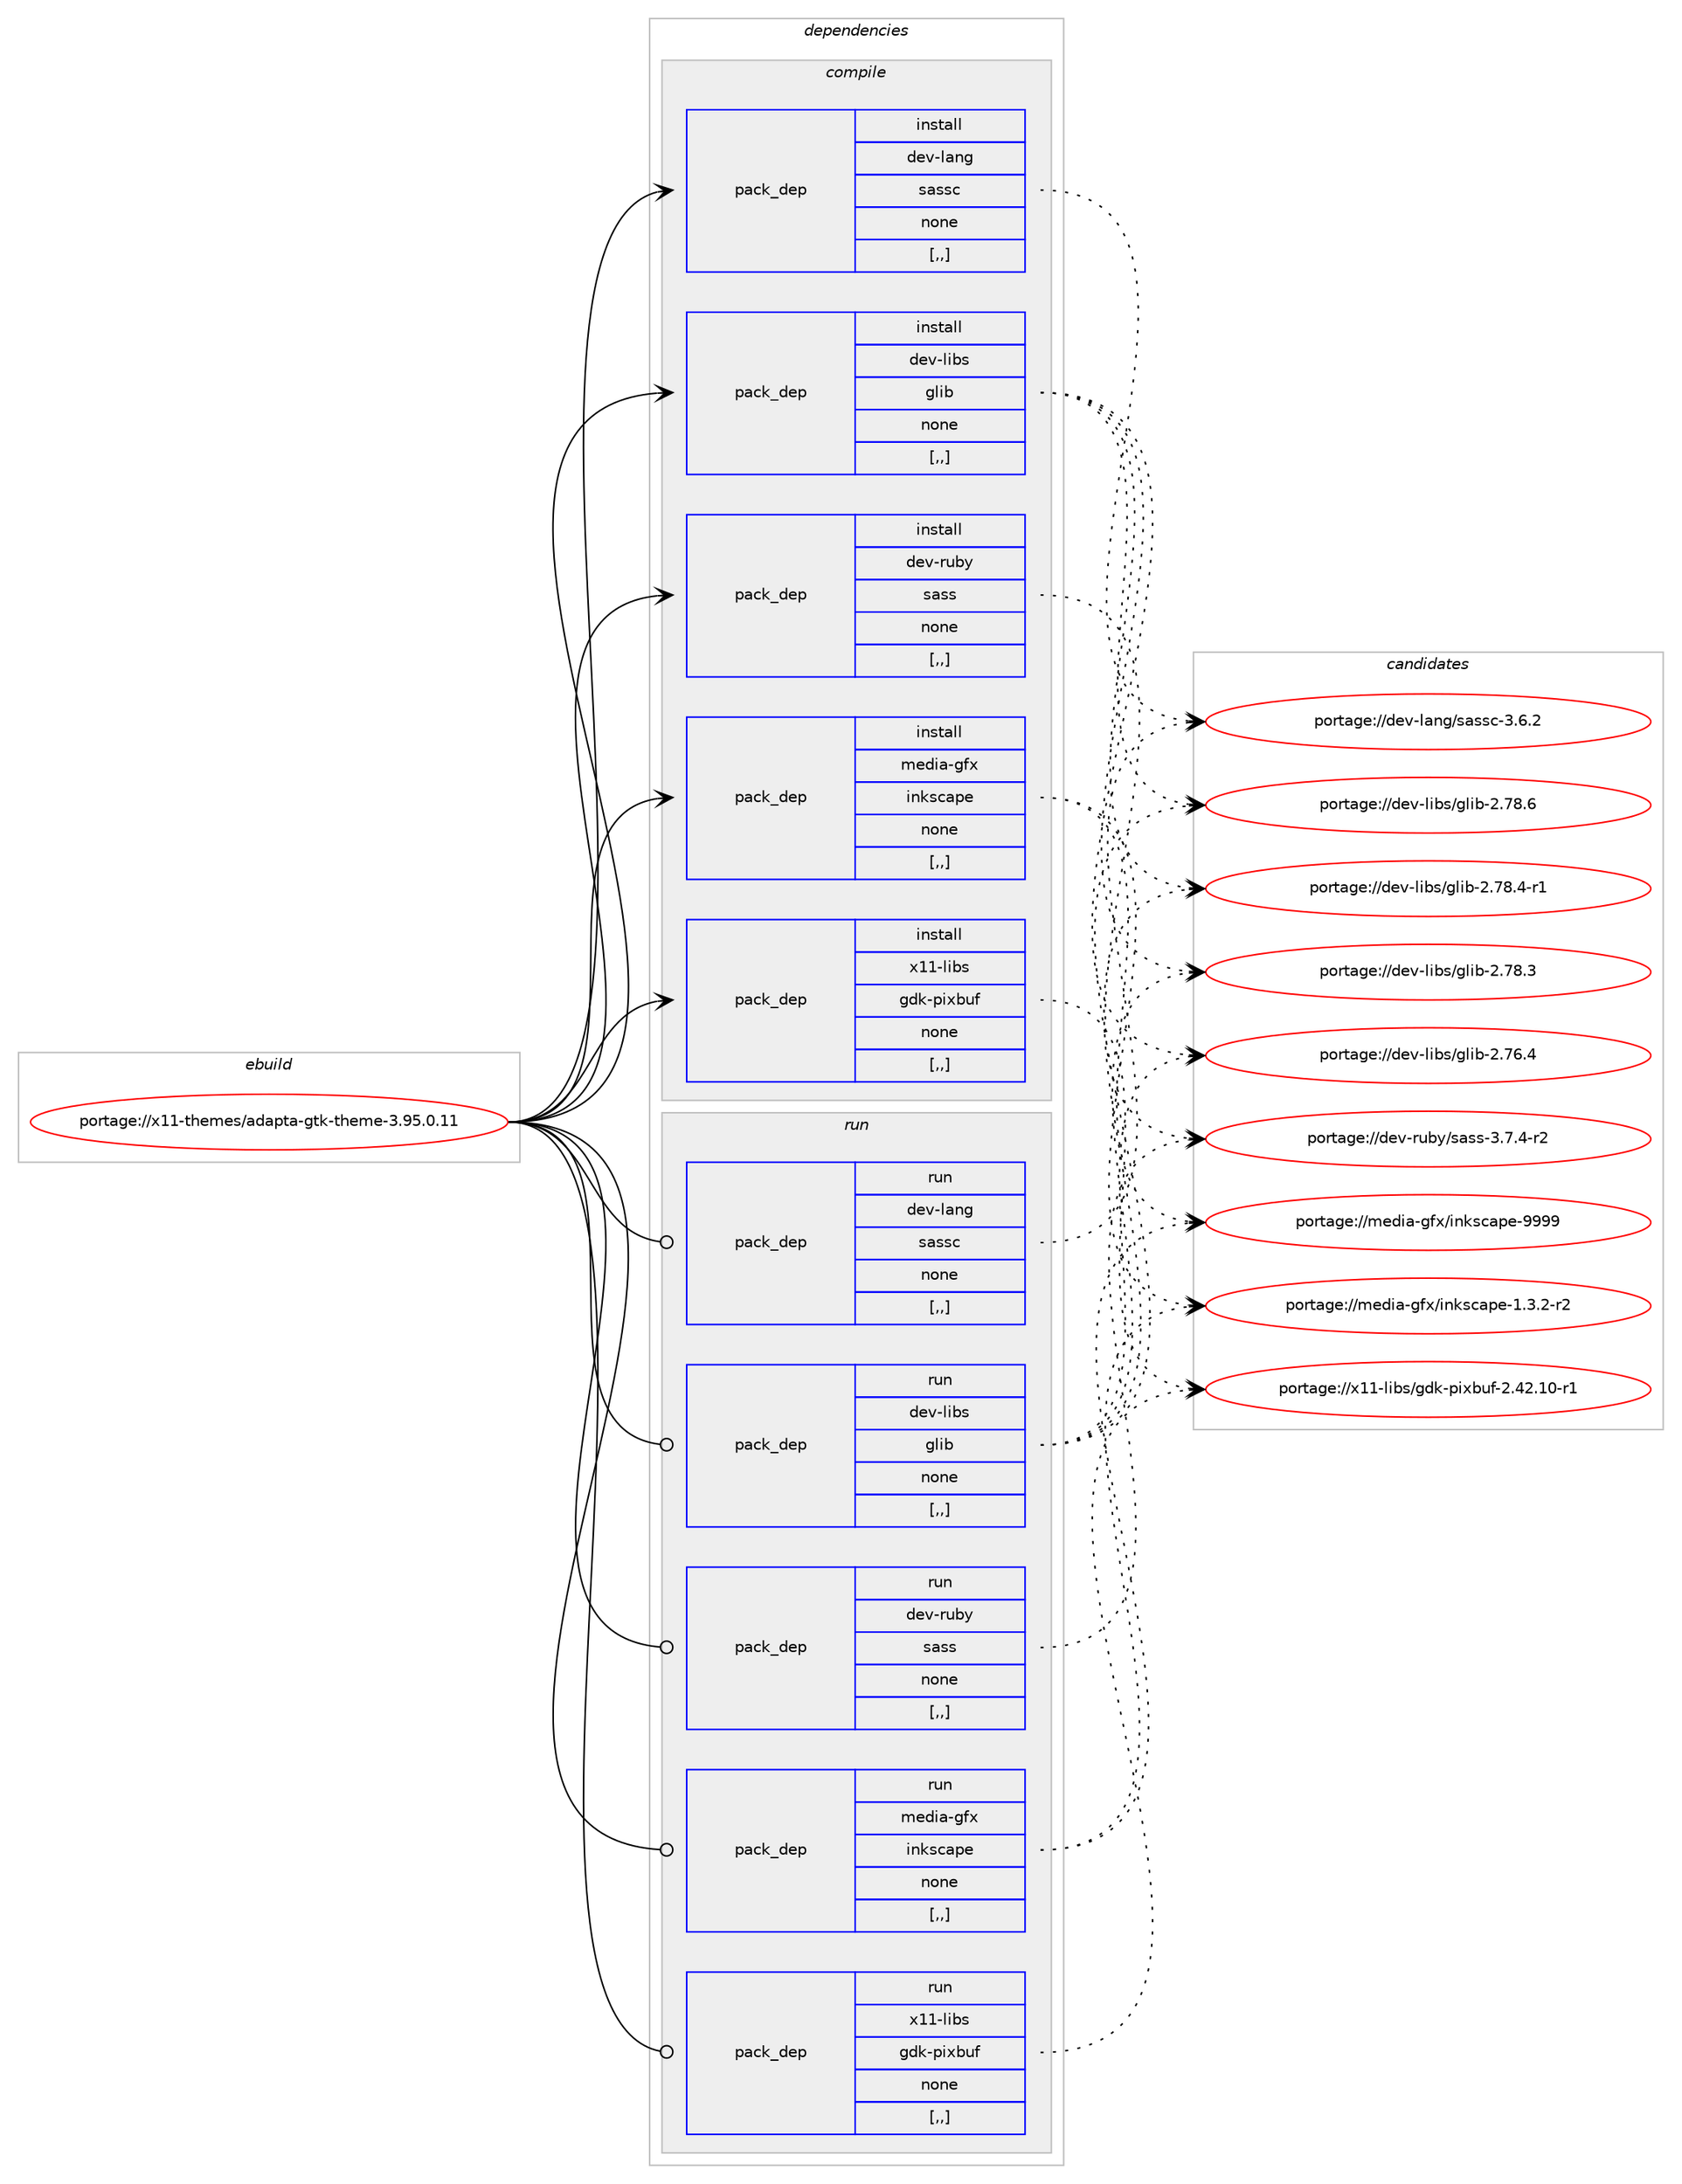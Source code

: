 digraph prolog {

# *************
# Graph options
# *************

newrank=true;
concentrate=true;
compound=true;
graph [rankdir=LR,fontname=Helvetica,fontsize=10,ranksep=1.5];#, ranksep=2.5, nodesep=0.2];
edge  [arrowhead=vee];
node  [fontname=Helvetica,fontsize=10];

# **********
# The ebuild
# **********

subgraph cluster_leftcol {
color=gray;
label=<<i>ebuild</i>>;
id [label="portage://x11-themes/adapta-gtk-theme-3.95.0.11", color=red, width=4, href="../x11-themes/adapta-gtk-theme-3.95.0.11.svg"];
}

# ****************
# The dependencies
# ****************

subgraph cluster_midcol {
color=gray;
label=<<i>dependencies</i>>;
subgraph cluster_compile {
fillcolor="#eeeeee";
style=filled;
label=<<i>compile</i>>;
subgraph pack341196 {
dependency467916 [label=<<TABLE BORDER="0" CELLBORDER="1" CELLSPACING="0" CELLPADDING="4" WIDTH="220"><TR><TD ROWSPAN="6" CELLPADDING="30">pack_dep</TD></TR><TR><TD WIDTH="110">install</TD></TR><TR><TD>dev-lang</TD></TR><TR><TD>sassc</TD></TR><TR><TD>none</TD></TR><TR><TD>[,,]</TD></TR></TABLE>>, shape=none, color=blue];
}
id:e -> dependency467916:w [weight=20,style="solid",arrowhead="vee"];
subgraph pack341197 {
dependency467917 [label=<<TABLE BORDER="0" CELLBORDER="1" CELLSPACING="0" CELLPADDING="4" WIDTH="220"><TR><TD ROWSPAN="6" CELLPADDING="30">pack_dep</TD></TR><TR><TD WIDTH="110">install</TD></TR><TR><TD>dev-libs</TD></TR><TR><TD>glib</TD></TR><TR><TD>none</TD></TR><TR><TD>[,,]</TD></TR></TABLE>>, shape=none, color=blue];
}
id:e -> dependency467917:w [weight=20,style="solid",arrowhead="vee"];
subgraph pack341198 {
dependency467918 [label=<<TABLE BORDER="0" CELLBORDER="1" CELLSPACING="0" CELLPADDING="4" WIDTH="220"><TR><TD ROWSPAN="6" CELLPADDING="30">pack_dep</TD></TR><TR><TD WIDTH="110">install</TD></TR><TR><TD>dev-ruby</TD></TR><TR><TD>sass</TD></TR><TR><TD>none</TD></TR><TR><TD>[,,]</TD></TR></TABLE>>, shape=none, color=blue];
}
id:e -> dependency467918:w [weight=20,style="solid",arrowhead="vee"];
subgraph pack341199 {
dependency467919 [label=<<TABLE BORDER="0" CELLBORDER="1" CELLSPACING="0" CELLPADDING="4" WIDTH="220"><TR><TD ROWSPAN="6" CELLPADDING="30">pack_dep</TD></TR><TR><TD WIDTH="110">install</TD></TR><TR><TD>media-gfx</TD></TR><TR><TD>inkscape</TD></TR><TR><TD>none</TD></TR><TR><TD>[,,]</TD></TR></TABLE>>, shape=none, color=blue];
}
id:e -> dependency467919:w [weight=20,style="solid",arrowhead="vee"];
subgraph pack341200 {
dependency467920 [label=<<TABLE BORDER="0" CELLBORDER="1" CELLSPACING="0" CELLPADDING="4" WIDTH="220"><TR><TD ROWSPAN="6" CELLPADDING="30">pack_dep</TD></TR><TR><TD WIDTH="110">install</TD></TR><TR><TD>x11-libs</TD></TR><TR><TD>gdk-pixbuf</TD></TR><TR><TD>none</TD></TR><TR><TD>[,,]</TD></TR></TABLE>>, shape=none, color=blue];
}
id:e -> dependency467920:w [weight=20,style="solid",arrowhead="vee"];
}
subgraph cluster_compileandrun {
fillcolor="#eeeeee";
style=filled;
label=<<i>compile and run</i>>;
}
subgraph cluster_run {
fillcolor="#eeeeee";
style=filled;
label=<<i>run</i>>;
subgraph pack341201 {
dependency467921 [label=<<TABLE BORDER="0" CELLBORDER="1" CELLSPACING="0" CELLPADDING="4" WIDTH="220"><TR><TD ROWSPAN="6" CELLPADDING="30">pack_dep</TD></TR><TR><TD WIDTH="110">run</TD></TR><TR><TD>dev-lang</TD></TR><TR><TD>sassc</TD></TR><TR><TD>none</TD></TR><TR><TD>[,,]</TD></TR></TABLE>>, shape=none, color=blue];
}
id:e -> dependency467921:w [weight=20,style="solid",arrowhead="odot"];
subgraph pack341202 {
dependency467922 [label=<<TABLE BORDER="0" CELLBORDER="1" CELLSPACING="0" CELLPADDING="4" WIDTH="220"><TR><TD ROWSPAN="6" CELLPADDING="30">pack_dep</TD></TR><TR><TD WIDTH="110">run</TD></TR><TR><TD>dev-libs</TD></TR><TR><TD>glib</TD></TR><TR><TD>none</TD></TR><TR><TD>[,,]</TD></TR></TABLE>>, shape=none, color=blue];
}
id:e -> dependency467922:w [weight=20,style="solid",arrowhead="odot"];
subgraph pack341203 {
dependency467923 [label=<<TABLE BORDER="0" CELLBORDER="1" CELLSPACING="0" CELLPADDING="4" WIDTH="220"><TR><TD ROWSPAN="6" CELLPADDING="30">pack_dep</TD></TR><TR><TD WIDTH="110">run</TD></TR><TR><TD>dev-ruby</TD></TR><TR><TD>sass</TD></TR><TR><TD>none</TD></TR><TR><TD>[,,]</TD></TR></TABLE>>, shape=none, color=blue];
}
id:e -> dependency467923:w [weight=20,style="solid",arrowhead="odot"];
subgraph pack341204 {
dependency467924 [label=<<TABLE BORDER="0" CELLBORDER="1" CELLSPACING="0" CELLPADDING="4" WIDTH="220"><TR><TD ROWSPAN="6" CELLPADDING="30">pack_dep</TD></TR><TR><TD WIDTH="110">run</TD></TR><TR><TD>media-gfx</TD></TR><TR><TD>inkscape</TD></TR><TR><TD>none</TD></TR><TR><TD>[,,]</TD></TR></TABLE>>, shape=none, color=blue];
}
id:e -> dependency467924:w [weight=20,style="solid",arrowhead="odot"];
subgraph pack341205 {
dependency467925 [label=<<TABLE BORDER="0" CELLBORDER="1" CELLSPACING="0" CELLPADDING="4" WIDTH="220"><TR><TD ROWSPAN="6" CELLPADDING="30">pack_dep</TD></TR><TR><TD WIDTH="110">run</TD></TR><TR><TD>x11-libs</TD></TR><TR><TD>gdk-pixbuf</TD></TR><TR><TD>none</TD></TR><TR><TD>[,,]</TD></TR></TABLE>>, shape=none, color=blue];
}
id:e -> dependency467925:w [weight=20,style="solid",arrowhead="odot"];
}
}

# **************
# The candidates
# **************

subgraph cluster_choices {
rank=same;
color=gray;
label=<<i>candidates</i>>;

subgraph choice341196 {
color=black;
nodesep=1;
choice1001011184510897110103471159711511599455146544650 [label="portage://dev-lang/sassc-3.6.2", color=red, width=4,href="../dev-lang/sassc-3.6.2.svg"];
dependency467916:e -> choice1001011184510897110103471159711511599455146544650:w [style=dotted,weight="100"];
}
subgraph choice341197 {
color=black;
nodesep=1;
choice1001011184510810598115471031081059845504655564654 [label="portage://dev-libs/glib-2.78.6", color=red, width=4,href="../dev-libs/glib-2.78.6.svg"];
choice10010111845108105981154710310810598455046555646524511449 [label="portage://dev-libs/glib-2.78.4-r1", color=red, width=4,href="../dev-libs/glib-2.78.4-r1.svg"];
choice1001011184510810598115471031081059845504655564651 [label="portage://dev-libs/glib-2.78.3", color=red, width=4,href="../dev-libs/glib-2.78.3.svg"];
choice1001011184510810598115471031081059845504655544652 [label="portage://dev-libs/glib-2.76.4", color=red, width=4,href="../dev-libs/glib-2.76.4.svg"];
dependency467917:e -> choice1001011184510810598115471031081059845504655564654:w [style=dotted,weight="100"];
dependency467917:e -> choice10010111845108105981154710310810598455046555646524511449:w [style=dotted,weight="100"];
dependency467917:e -> choice1001011184510810598115471031081059845504655564651:w [style=dotted,weight="100"];
dependency467917:e -> choice1001011184510810598115471031081059845504655544652:w [style=dotted,weight="100"];
}
subgraph choice341198 {
color=black;
nodesep=1;
choice100101118451141179812147115971151154551465546524511450 [label="portage://dev-ruby/sass-3.7.4-r2", color=red, width=4,href="../dev-ruby/sass-3.7.4-r2.svg"];
dependency467918:e -> choice100101118451141179812147115971151154551465546524511450:w [style=dotted,weight="100"];
}
subgraph choice341199 {
color=black;
nodesep=1;
choice10910110010597451031021204710511010711599971121014557575757 [label="portage://media-gfx/inkscape-9999", color=red, width=4,href="../media-gfx/inkscape-9999.svg"];
choice10910110010597451031021204710511010711599971121014549465146504511450 [label="portage://media-gfx/inkscape-1.3.2-r2", color=red, width=4,href="../media-gfx/inkscape-1.3.2-r2.svg"];
dependency467919:e -> choice10910110010597451031021204710511010711599971121014557575757:w [style=dotted,weight="100"];
dependency467919:e -> choice10910110010597451031021204710511010711599971121014549465146504511450:w [style=dotted,weight="100"];
}
subgraph choice341200 {
color=black;
nodesep=1;
choice1204949451081059811547103100107451121051209811710245504652504649484511449 [label="portage://x11-libs/gdk-pixbuf-2.42.10-r1", color=red, width=4,href="../x11-libs/gdk-pixbuf-2.42.10-r1.svg"];
dependency467920:e -> choice1204949451081059811547103100107451121051209811710245504652504649484511449:w [style=dotted,weight="100"];
}
subgraph choice341201 {
color=black;
nodesep=1;
choice1001011184510897110103471159711511599455146544650 [label="portage://dev-lang/sassc-3.6.2", color=red, width=4,href="../dev-lang/sassc-3.6.2.svg"];
dependency467921:e -> choice1001011184510897110103471159711511599455146544650:w [style=dotted,weight="100"];
}
subgraph choice341202 {
color=black;
nodesep=1;
choice1001011184510810598115471031081059845504655564654 [label="portage://dev-libs/glib-2.78.6", color=red, width=4,href="../dev-libs/glib-2.78.6.svg"];
choice10010111845108105981154710310810598455046555646524511449 [label="portage://dev-libs/glib-2.78.4-r1", color=red, width=4,href="../dev-libs/glib-2.78.4-r1.svg"];
choice1001011184510810598115471031081059845504655564651 [label="portage://dev-libs/glib-2.78.3", color=red, width=4,href="../dev-libs/glib-2.78.3.svg"];
choice1001011184510810598115471031081059845504655544652 [label="portage://dev-libs/glib-2.76.4", color=red, width=4,href="../dev-libs/glib-2.76.4.svg"];
dependency467922:e -> choice1001011184510810598115471031081059845504655564654:w [style=dotted,weight="100"];
dependency467922:e -> choice10010111845108105981154710310810598455046555646524511449:w [style=dotted,weight="100"];
dependency467922:e -> choice1001011184510810598115471031081059845504655564651:w [style=dotted,weight="100"];
dependency467922:e -> choice1001011184510810598115471031081059845504655544652:w [style=dotted,weight="100"];
}
subgraph choice341203 {
color=black;
nodesep=1;
choice100101118451141179812147115971151154551465546524511450 [label="portage://dev-ruby/sass-3.7.4-r2", color=red, width=4,href="../dev-ruby/sass-3.7.4-r2.svg"];
dependency467923:e -> choice100101118451141179812147115971151154551465546524511450:w [style=dotted,weight="100"];
}
subgraph choice341204 {
color=black;
nodesep=1;
choice10910110010597451031021204710511010711599971121014557575757 [label="portage://media-gfx/inkscape-9999", color=red, width=4,href="../media-gfx/inkscape-9999.svg"];
choice10910110010597451031021204710511010711599971121014549465146504511450 [label="portage://media-gfx/inkscape-1.3.2-r2", color=red, width=4,href="../media-gfx/inkscape-1.3.2-r2.svg"];
dependency467924:e -> choice10910110010597451031021204710511010711599971121014557575757:w [style=dotted,weight="100"];
dependency467924:e -> choice10910110010597451031021204710511010711599971121014549465146504511450:w [style=dotted,weight="100"];
}
subgraph choice341205 {
color=black;
nodesep=1;
choice1204949451081059811547103100107451121051209811710245504652504649484511449 [label="portage://x11-libs/gdk-pixbuf-2.42.10-r1", color=red, width=4,href="../x11-libs/gdk-pixbuf-2.42.10-r1.svg"];
dependency467925:e -> choice1204949451081059811547103100107451121051209811710245504652504649484511449:w [style=dotted,weight="100"];
}
}

}
